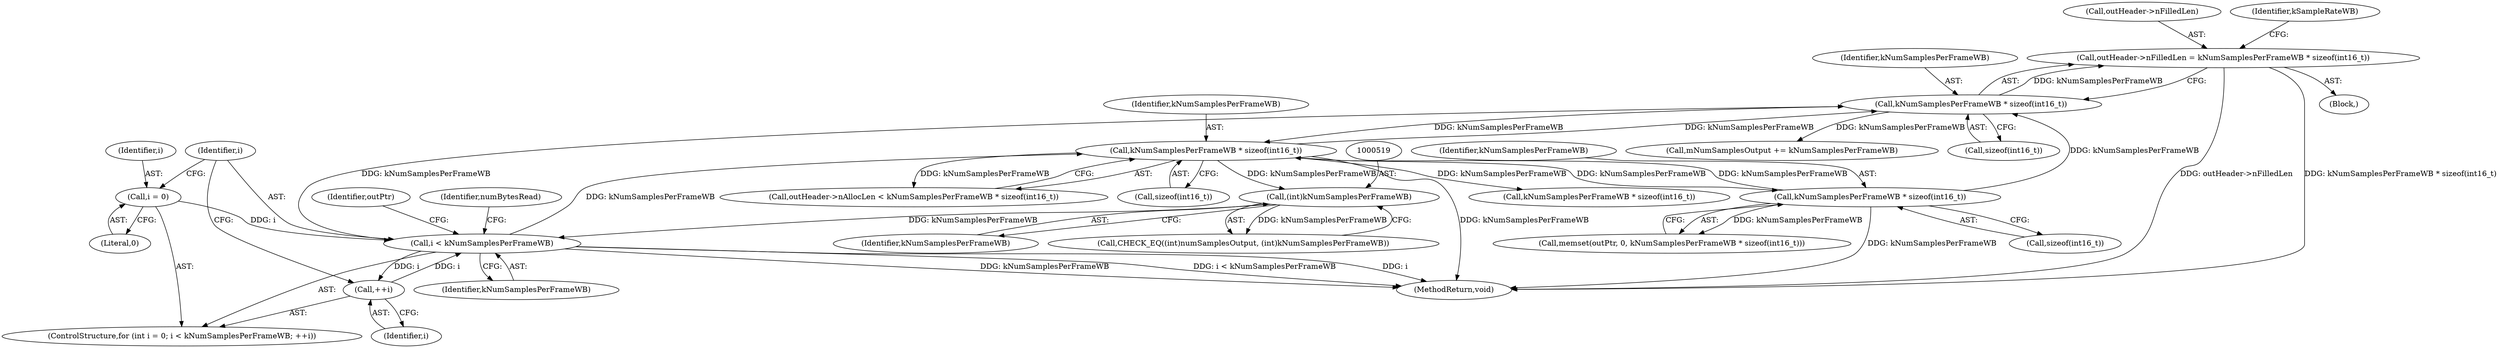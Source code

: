 digraph "0_Android_daa85dac2055b22dabbb3b4e537597e6ab73a866@API" {
"1000579" [label="(Call,outHeader->nFilledLen = kNumSamplesPerFrameWB * sizeof(int16_t))"];
"1000583" [label="(Call,kNumSamplesPerFrameWB * sizeof(int16_t))"];
"1000526" [label="(Call,i < kNumSamplesPerFrameWB)"];
"1000523" [label="(Call,i = 0)"];
"1000529" [label="(Call,++i)"];
"1000518" [label="(Call,(int)kNumSamplesPerFrameWB)"];
"1000377" [label="(Call,kNumSamplesPerFrameWB * sizeof(int16_t))"];
"1000477" [label="(Call,kNumSamplesPerFrameWB * sizeof(int16_t))"];
"1000514" [label="(Call,CHECK_EQ((int)numSamplesOutput, (int)kNumSamplesPerFrameWB))"];
"1000384" [label="(Call,kNumSamplesPerFrameWB * sizeof(int16_t))"];
"1000578" [label="(Block,)"];
"1000526" [label="(Call,i < kNumSamplesPerFrameWB)"];
"1000373" [label="(Call,outHeader->nAllocLen < kNumSamplesPerFrameWB * sizeof(int16_t))"];
"1000534" [label="(Identifier,outPtr)"];
"1000583" [label="(Call,kNumSamplesPerFrameWB * sizeof(int16_t))"];
"1000588" [label="(Call,mNumSamplesOutput += kNumSamplesPerFrameWB)"];
"1000528" [label="(Identifier,kNumSamplesPerFrameWB)"];
"1000538" [label="(Identifier,numBytesRead)"];
"1000520" [label="(Identifier,kNumSamplesPerFrameWB)"];
"1000478" [label="(Identifier,kNumSamplesPerFrameWB)"];
"1000630" [label="(MethodReturn,void)"];
"1000527" [label="(Identifier,i)"];
"1000525" [label="(Literal,0)"];
"1000377" [label="(Call,kNumSamplesPerFrameWB * sizeof(int16_t))"];
"1000378" [label="(Identifier,kNumSamplesPerFrameWB)"];
"1000530" [label="(Identifier,i)"];
"1000580" [label="(Call,outHeader->nFilledLen)"];
"1000584" [label="(Identifier,kNumSamplesPerFrameWB)"];
"1000523" [label="(Call,i = 0)"];
"1000379" [label="(Call,sizeof(int16_t))"];
"1000479" [label="(Call,sizeof(int16_t))"];
"1000524" [label="(Identifier,i)"];
"1000585" [label="(Call,sizeof(int16_t))"];
"1000521" [label="(ControlStructure,for (int i = 0; i < kNumSamplesPerFrameWB; ++i))"];
"1000587" [label="(Identifier,kSampleRateWB)"];
"1000474" [label="(Call,memset(outPtr, 0, kNumSamplesPerFrameWB * sizeof(int16_t)))"];
"1000477" [label="(Call,kNumSamplesPerFrameWB * sizeof(int16_t))"];
"1000529" [label="(Call,++i)"];
"1000579" [label="(Call,outHeader->nFilledLen = kNumSamplesPerFrameWB * sizeof(int16_t))"];
"1000518" [label="(Call,(int)kNumSamplesPerFrameWB)"];
"1000579" -> "1000578"  [label="AST: "];
"1000579" -> "1000583"  [label="CFG: "];
"1000580" -> "1000579"  [label="AST: "];
"1000583" -> "1000579"  [label="AST: "];
"1000587" -> "1000579"  [label="CFG: "];
"1000579" -> "1000630"  [label="DDG: outHeader->nFilledLen"];
"1000579" -> "1000630"  [label="DDG: kNumSamplesPerFrameWB * sizeof(int16_t)"];
"1000583" -> "1000579"  [label="DDG: kNumSamplesPerFrameWB"];
"1000583" -> "1000585"  [label="CFG: "];
"1000584" -> "1000583"  [label="AST: "];
"1000585" -> "1000583"  [label="AST: "];
"1000583" -> "1000377"  [label="DDG: kNumSamplesPerFrameWB"];
"1000526" -> "1000583"  [label="DDG: kNumSamplesPerFrameWB"];
"1000377" -> "1000583"  [label="DDG: kNumSamplesPerFrameWB"];
"1000477" -> "1000583"  [label="DDG: kNumSamplesPerFrameWB"];
"1000583" -> "1000588"  [label="DDG: kNumSamplesPerFrameWB"];
"1000526" -> "1000521"  [label="AST: "];
"1000526" -> "1000528"  [label="CFG: "];
"1000527" -> "1000526"  [label="AST: "];
"1000528" -> "1000526"  [label="AST: "];
"1000534" -> "1000526"  [label="CFG: "];
"1000538" -> "1000526"  [label="CFG: "];
"1000526" -> "1000630"  [label="DDG: kNumSamplesPerFrameWB"];
"1000526" -> "1000630"  [label="DDG: i < kNumSamplesPerFrameWB"];
"1000526" -> "1000630"  [label="DDG: i"];
"1000526" -> "1000377"  [label="DDG: kNumSamplesPerFrameWB"];
"1000523" -> "1000526"  [label="DDG: i"];
"1000529" -> "1000526"  [label="DDG: i"];
"1000518" -> "1000526"  [label="DDG: kNumSamplesPerFrameWB"];
"1000526" -> "1000529"  [label="DDG: i"];
"1000523" -> "1000521"  [label="AST: "];
"1000523" -> "1000525"  [label="CFG: "];
"1000524" -> "1000523"  [label="AST: "];
"1000525" -> "1000523"  [label="AST: "];
"1000527" -> "1000523"  [label="CFG: "];
"1000529" -> "1000521"  [label="AST: "];
"1000529" -> "1000530"  [label="CFG: "];
"1000530" -> "1000529"  [label="AST: "];
"1000527" -> "1000529"  [label="CFG: "];
"1000518" -> "1000514"  [label="AST: "];
"1000518" -> "1000520"  [label="CFG: "];
"1000519" -> "1000518"  [label="AST: "];
"1000520" -> "1000518"  [label="AST: "];
"1000514" -> "1000518"  [label="CFG: "];
"1000518" -> "1000514"  [label="DDG: kNumSamplesPerFrameWB"];
"1000377" -> "1000518"  [label="DDG: kNumSamplesPerFrameWB"];
"1000377" -> "1000373"  [label="AST: "];
"1000377" -> "1000379"  [label="CFG: "];
"1000378" -> "1000377"  [label="AST: "];
"1000379" -> "1000377"  [label="AST: "];
"1000373" -> "1000377"  [label="CFG: "];
"1000377" -> "1000630"  [label="DDG: kNumSamplesPerFrameWB"];
"1000377" -> "1000373"  [label="DDG: kNumSamplesPerFrameWB"];
"1000477" -> "1000377"  [label="DDG: kNumSamplesPerFrameWB"];
"1000377" -> "1000384"  [label="DDG: kNumSamplesPerFrameWB"];
"1000377" -> "1000477"  [label="DDG: kNumSamplesPerFrameWB"];
"1000477" -> "1000474"  [label="AST: "];
"1000477" -> "1000479"  [label="CFG: "];
"1000478" -> "1000477"  [label="AST: "];
"1000479" -> "1000477"  [label="AST: "];
"1000474" -> "1000477"  [label="CFG: "];
"1000477" -> "1000630"  [label="DDG: kNumSamplesPerFrameWB"];
"1000477" -> "1000474"  [label="DDG: kNumSamplesPerFrameWB"];
}
